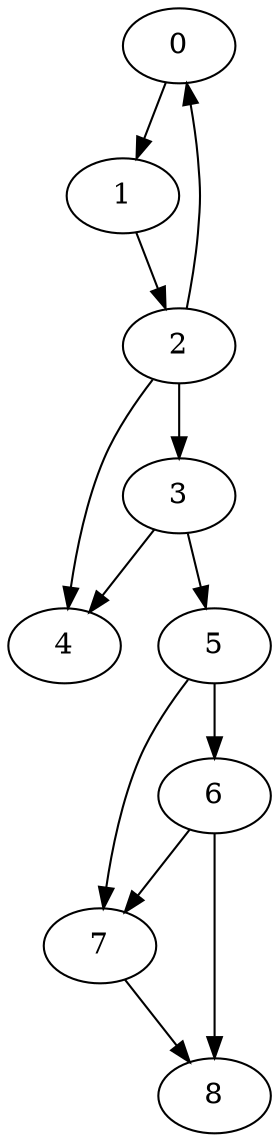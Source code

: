 digraph G {
	0;
	1;
	2;
	3;
	4;
	5;
	6;
	7;
	8;

	0 -> 1 [village=Cologne; name=Maple_Street; heightLimit=3; weight=10; primaryType=mainStreet; secondaryType=none;];
	1 -> 2 [village=Cologne; name=Alder_Way; heightLimit=3; weight=10; primaryType=sideStreet; secondaryType=none;];
	2 -> 0 [village=Cologne; name=Bridge_Street; heightLimit=3; weight=10; primaryType=sideStreet; secondaryType=none;];
	2 -> 3 [village=Cologne; name=Sun_Street; heightLimit=3; weight=30; primaryType=sideStreet; secondaryType=none;];
	2 -> 4 [village=Cologne; name=Field_Lane; heightLimit=3; weight=20; primaryType=mainStreet; secondaryType=none;];
	3 -> 4 [village=Cologne; name=Village_Square; heightLimit=3; weight=20; primaryType=mainStreet; secondaryType=none;];
	3 -> 5 [village=Cologne; name=Cemetery_Lane; heightLimit=3; weight=30; primaryType=mainStreet; secondaryType=none;];
	5 -> 6 [village=Cologne; name=Ash_Way; heightLimit=3; weight=30; primaryType=sideStreet; secondaryType=none;];
	5 -> 7 [village=Cologne; name=Birch_Street; heightLimit=3; weight=10; primaryType=mainStreet; secondaryType=none;];
	6 -> 8 [village=Cologne; name=Meadow_Way; heightLimit=3; weight=30; primaryType=mainStreet; secondaryType=none;];
	6 -> 7 [village=Cologne; name=Schubert_Avenue; heightLimit=3; weight=10; primaryType=sideStreet; secondaryType=none;];
	7 -> 8 [village=Cologne; name=Valley_Road; heightLimit=3; weight=20; primaryType=mainStreet; secondaryType=none;];

}
